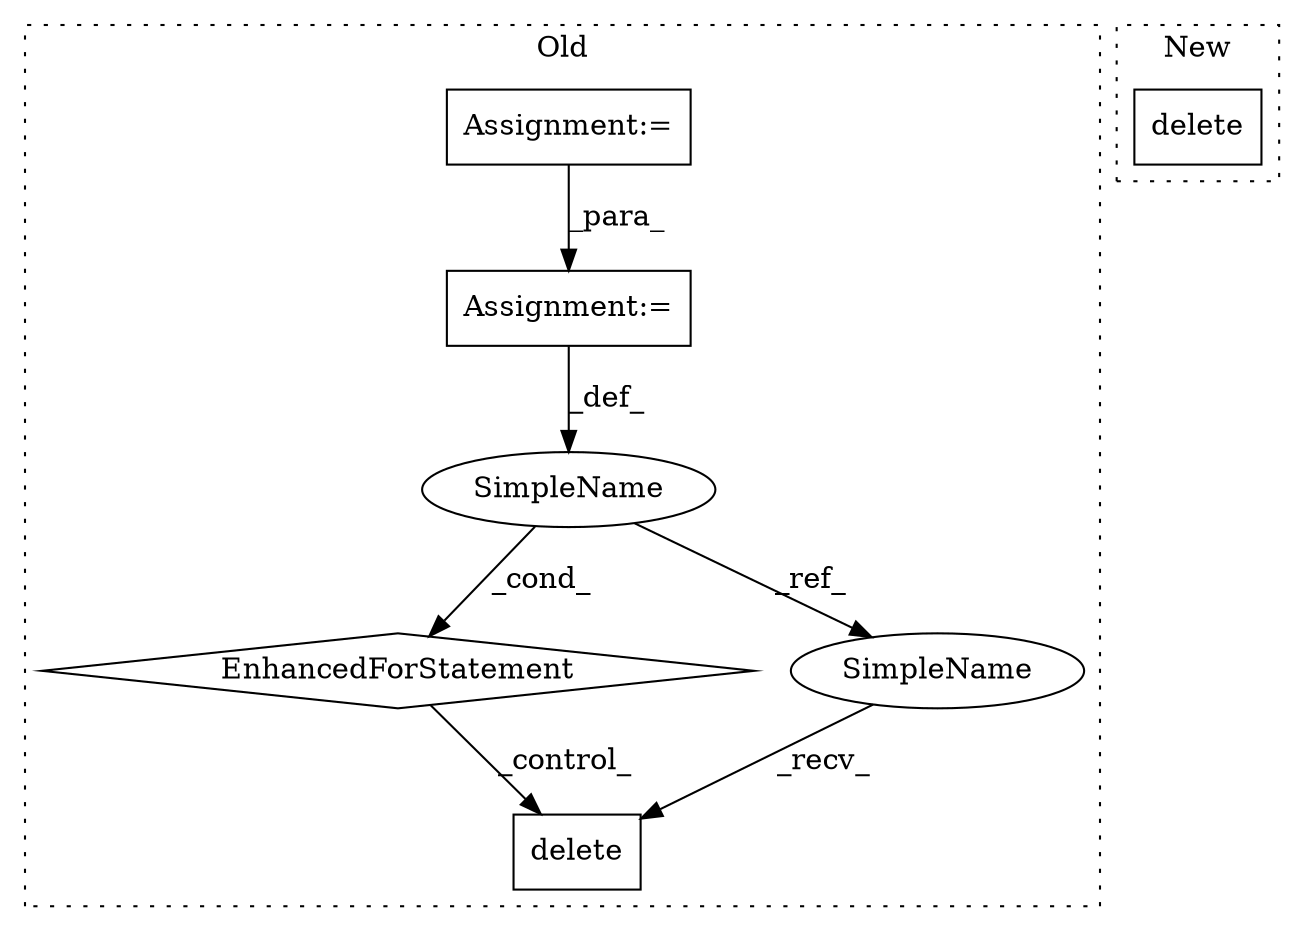 digraph G {
subgraph cluster0 {
1 [label="delete" a="32" s="1636,1654" l="7,1" shape="box"];
3 [label="EnhancedForStatement" a="70" s="1474,1557" l="53,2" shape="diamond"];
4 [label="SimpleName" a="42" s="1531" l="7" shape="ellipse"];
5 [label="Assignment:=" a="7" s="1474,1557" l="53,2" shape="box"];
6 [label="Assignment:=" a="7" s="1345" l="1" shape="box"];
7 [label="SimpleName" a="42" s="1628" l="7" shape="ellipse"];
label = "Old";
style="dotted";
}
subgraph cluster1 {
2 [label="delete" a="32" s="1821,1839" l="7,1" shape="box"];
label = "New";
style="dotted";
}
3 -> 1 [label="_control_"];
4 -> 7 [label="_ref_"];
4 -> 3 [label="_cond_"];
5 -> 4 [label="_def_"];
6 -> 5 [label="_para_"];
7 -> 1 [label="_recv_"];
}